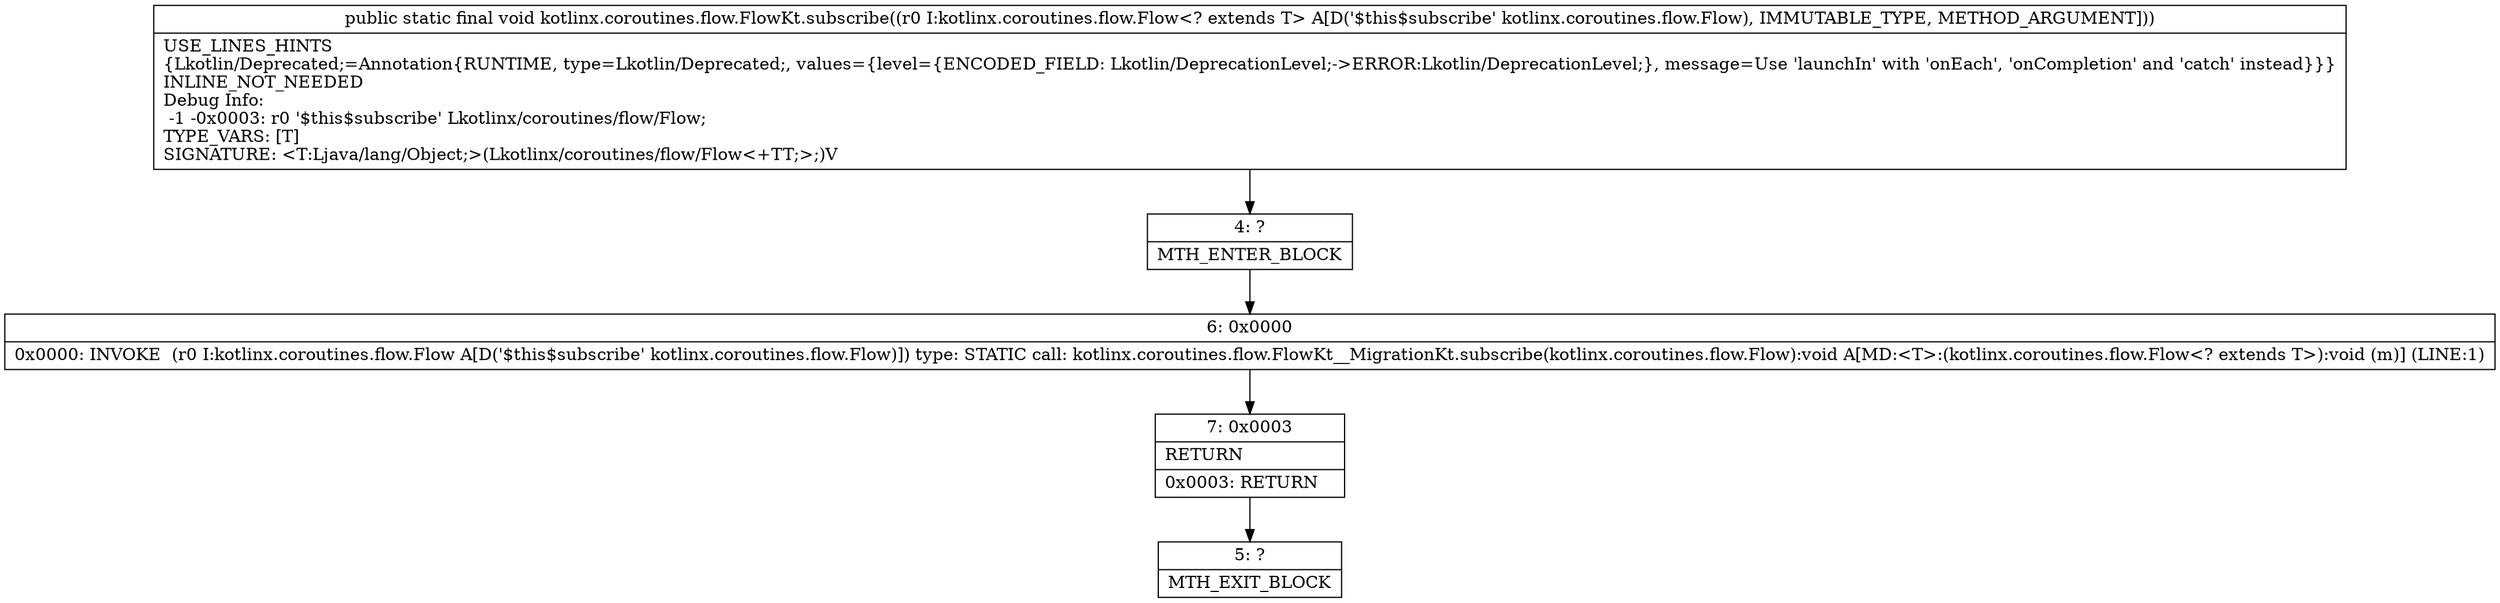 digraph "CFG forkotlinx.coroutines.flow.FlowKt.subscribe(Lkotlinx\/coroutines\/flow\/Flow;)V" {
Node_4 [shape=record,label="{4\:\ ?|MTH_ENTER_BLOCK\l}"];
Node_6 [shape=record,label="{6\:\ 0x0000|0x0000: INVOKE  (r0 I:kotlinx.coroutines.flow.Flow A[D('$this$subscribe' kotlinx.coroutines.flow.Flow)]) type: STATIC call: kotlinx.coroutines.flow.FlowKt__MigrationKt.subscribe(kotlinx.coroutines.flow.Flow):void A[MD:\<T\>:(kotlinx.coroutines.flow.Flow\<? extends T\>):void (m)] (LINE:1)\l}"];
Node_7 [shape=record,label="{7\:\ 0x0003|RETURN\l|0x0003: RETURN   \l}"];
Node_5 [shape=record,label="{5\:\ ?|MTH_EXIT_BLOCK\l}"];
MethodNode[shape=record,label="{public static final void kotlinx.coroutines.flow.FlowKt.subscribe((r0 I:kotlinx.coroutines.flow.Flow\<? extends T\> A[D('$this$subscribe' kotlinx.coroutines.flow.Flow), IMMUTABLE_TYPE, METHOD_ARGUMENT]))  | USE_LINES_HINTS\l\{Lkotlin\/Deprecated;=Annotation\{RUNTIME, type=Lkotlin\/Deprecated;, values=\{level=\{ENCODED_FIELD: Lkotlin\/DeprecationLevel;\-\>ERROR:Lkotlin\/DeprecationLevel;\}, message=Use 'launchIn' with 'onEach', 'onCompletion' and 'catch' instead\}\}\}\lINLINE_NOT_NEEDED\lDebug Info:\l  \-1 \-0x0003: r0 '$this$subscribe' Lkotlinx\/coroutines\/flow\/Flow;\lTYPE_VARS: [T]\lSIGNATURE: \<T:Ljava\/lang\/Object;\>(Lkotlinx\/coroutines\/flow\/Flow\<+TT;\>;)V\l}"];
MethodNode -> Node_4;Node_4 -> Node_6;
Node_6 -> Node_7;
Node_7 -> Node_5;
}

